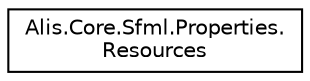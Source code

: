 digraph "Graphical Class Hierarchy"
{
 // LATEX_PDF_SIZE
  edge [fontname="Helvetica",fontsize="10",labelfontname="Helvetica",labelfontsize="10"];
  node [fontname="Helvetica",fontsize="10",shape=record];
  rankdir="LR";
  Node0 [label="Alis.Core.Sfml.Properties.\lResources",height=0.2,width=0.4,color="black", fillcolor="white", style="filled",URL="$class_alis_1_1_core_1_1_sfml_1_1_properties_1_1_resources.html",tooltip="Clase de recurso fuertemente tipado, para buscar cadenas traducidas, etc."];
}
